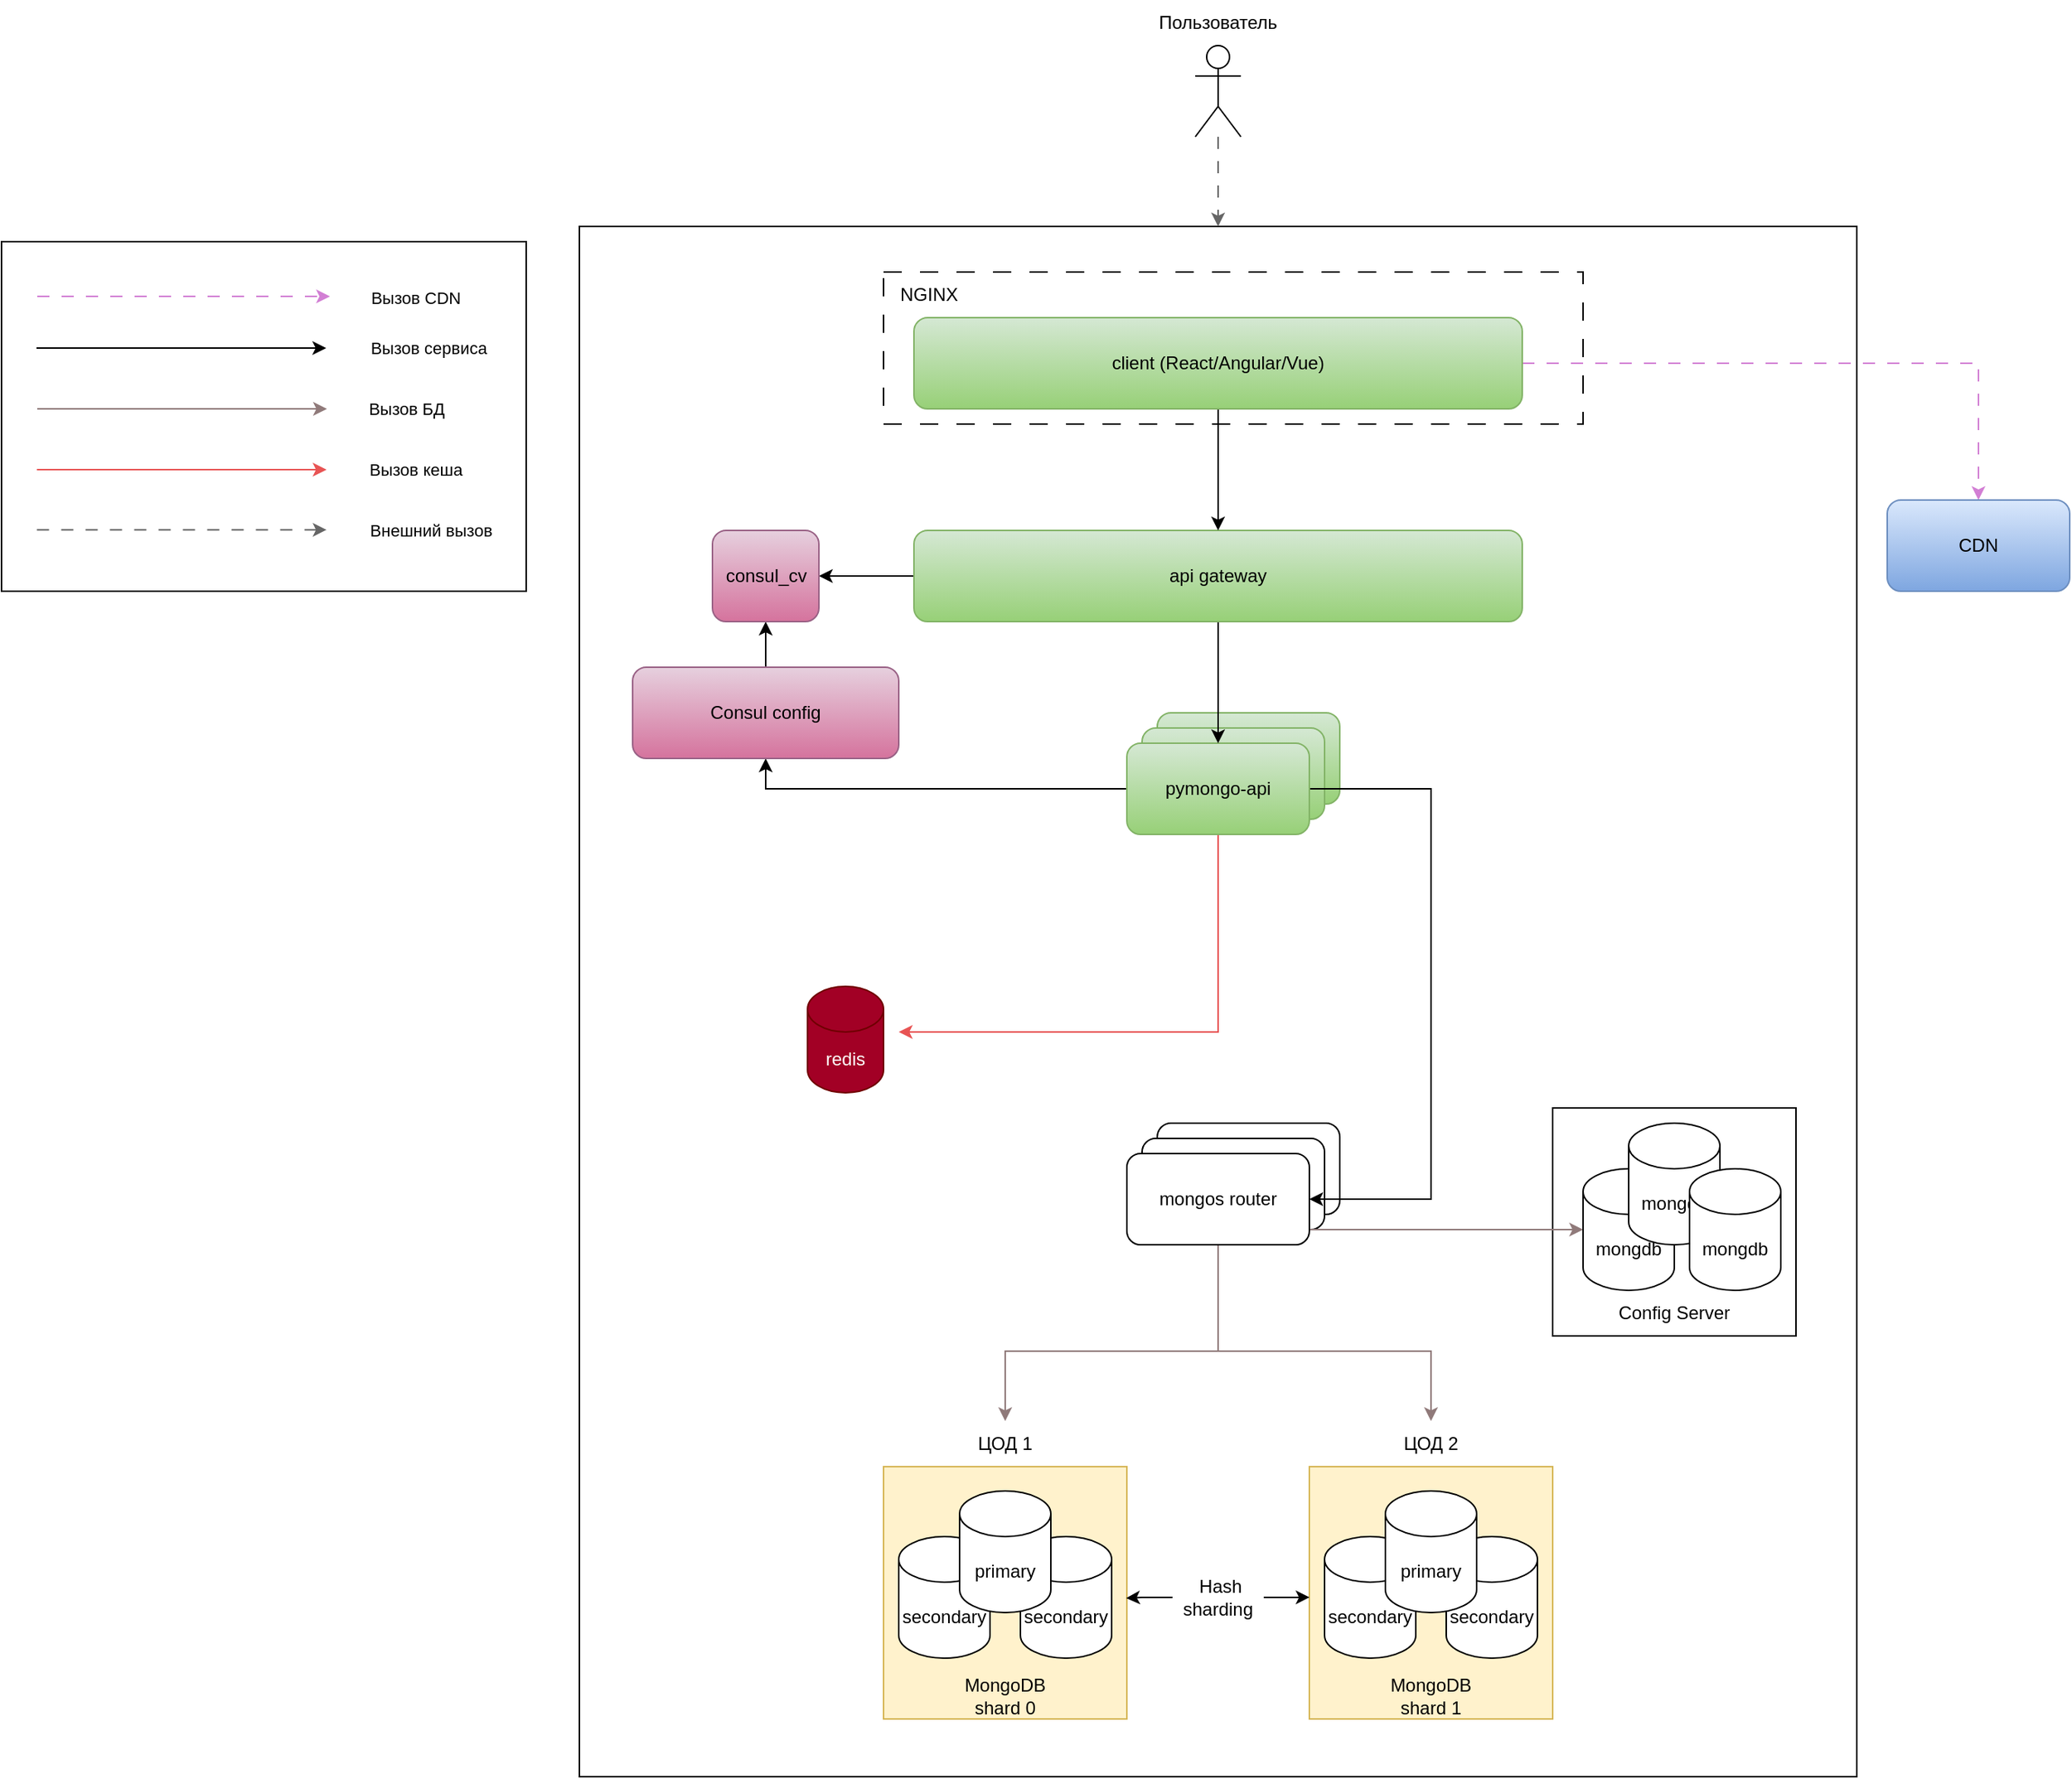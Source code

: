 <mxfile version="23.1.5" type="device">
  <diagram name="Page-1" id="-H_mtQnk-PTXWXPvYvuk">
    <mxGraphModel dx="2587" dy="1655" grid="1" gridSize="10" guides="1" tooltips="1" connect="1" arrows="1" fold="1" page="1" pageScale="1" pageWidth="1169" pageHeight="827" math="0" shadow="0">
      <root>
        <mxCell id="0" />
        <mxCell id="1" parent="0" />
        <mxCell id="Icxdzn66Q8KbmpTiYQE2-18" value="" style="rounded=0;whiteSpace=wrap;html=1;fillColor=none;gradientColor=none;fillStyle=auto;" parent="1" vertex="1">
          <mxGeometry x="120" y="-100" width="840" height="1020" as="geometry" />
        </mxCell>
        <mxCell id="Icxdzn66Q8KbmpTiYQE2-61" value="" style="rounded=0;whiteSpace=wrap;html=1;dashed=1;dashPattern=12 12;fillColor=none;" parent="1" vertex="1">
          <mxGeometry x="320" y="-70" width="460" height="100" as="geometry" />
        </mxCell>
        <mxCell id="fIzVglhIChdaKr7v5SgU-8" value="pymongo-api" style="rounded=1;whiteSpace=wrap;html=1;fillColor=#d5e8d4;strokeColor=#82b366;gradientColor=#97d077;" parent="1" vertex="1">
          <mxGeometry x="500" y="220" width="120" height="60" as="geometry" />
        </mxCell>
        <mxCell id="fIzVglhIChdaKr7v5SgU-6" value="pymongo-api" style="rounded=1;whiteSpace=wrap;html=1;fillColor=#d5e8d4;strokeColor=#82b366;gradientColor=#97d077;" parent="1" vertex="1">
          <mxGeometry x="490" y="230" width="120" height="60" as="geometry" />
        </mxCell>
        <mxCell id="vVhtApy1v7BNJTEuhsdp-12" value="" style="rounded=0;whiteSpace=wrap;html=1;" parent="1" vertex="1">
          <mxGeometry x="760" y="480" width="160" height="150" as="geometry" />
        </mxCell>
        <mxCell id="vVhtApy1v7BNJTEuhsdp-9" value="mongos" style="rounded=1;whiteSpace=wrap;html=1;" parent="1" vertex="1">
          <mxGeometry x="500" y="490" width="120" height="60" as="geometry" />
        </mxCell>
        <mxCell id="vVhtApy1v7BNJTEuhsdp-7" value="mongos" style="rounded=1;whiteSpace=wrap;html=1;" parent="1" vertex="1">
          <mxGeometry x="490" y="500" width="120" height="60" as="geometry" />
        </mxCell>
        <mxCell id="Icxdzn66Q8KbmpTiYQE2-6" value="" style="rounded=0;whiteSpace=wrap;html=1;fillColor=#fff2cc;strokeColor=#d6b656;" parent="1" vertex="1">
          <mxGeometry x="320" y="716" width="160" height="166" as="geometry" />
        </mxCell>
        <mxCell id="Icxdzn66Q8KbmpTiYQE2-2" value="secondary" style="shape=cylinder3;whiteSpace=wrap;html=1;boundedLbl=1;backgroundOutline=1;size=15;" parent="1" vertex="1">
          <mxGeometry x="410" y="762" width="60" height="80" as="geometry" />
        </mxCell>
        <mxCell id="Icxdzn66Q8KbmpTiYQE2-3" value="secondary" style="shape=cylinder3;whiteSpace=wrap;html=1;boundedLbl=1;backgroundOutline=1;size=15;" parent="1" vertex="1">
          <mxGeometry x="330" y="762" width="60" height="80" as="geometry" />
        </mxCell>
        <mxCell id="zA23MoTUsTF4_91t8viU-2" value="primary" style="shape=cylinder3;whiteSpace=wrap;html=1;boundedLbl=1;backgroundOutline=1;size=15;" parent="1" vertex="1">
          <mxGeometry x="370" y="732" width="60" height="80" as="geometry" />
        </mxCell>
        <mxCell id="Icxdzn66Q8KbmpTiYQE2-7" value="MongoDB shard 0" style="text;html=1;align=center;verticalAlign=middle;whiteSpace=wrap;rounded=0;" parent="1" vertex="1">
          <mxGeometry x="370" y="852" width="60" height="30" as="geometry" />
        </mxCell>
        <mxCell id="Icxdzn66Q8KbmpTiYQE2-8" value="" style="rounded=0;whiteSpace=wrap;html=1;fillColor=#fff2cc;strokeColor=#d6b656;" parent="1" vertex="1">
          <mxGeometry x="600" y="716" width="160" height="166" as="geometry" />
        </mxCell>
        <mxCell id="Icxdzn66Q8KbmpTiYQE2-85" style="edgeStyle=orthogonalEdgeStyle;rounded=0;orthogonalLoop=1;jettySize=auto;html=1;entryX=1;entryY=0.5;entryDx=0;entryDy=0;strokeColor=#000000;jumpStyle=gap;" parent="1" source="Icxdzn66Q8KbmpTiYQE2-9" target="vVhtApy1v7BNJTEuhsdp-1" edge="1">
          <mxGeometry relative="1" as="geometry">
            <Array as="points">
              <mxPoint x="680" y="270" />
              <mxPoint x="680" y="540" />
            </Array>
          </mxGeometry>
        </mxCell>
        <mxCell id="fIzVglhIChdaKr7v5SgU-11" style="edgeStyle=orthogonalEdgeStyle;rounded=0;orthogonalLoop=1;jettySize=auto;html=1;entryX=0.5;entryY=1;entryDx=0;entryDy=0;" parent="1" source="Icxdzn66Q8KbmpTiYQE2-9" target="Icxdzn66Q8KbmpTiYQE2-15" edge="1">
          <mxGeometry relative="1" as="geometry">
            <Array as="points">
              <mxPoint x="243" y="270" />
            </Array>
          </mxGeometry>
        </mxCell>
        <mxCell id="fIzVglhIChdaKr7v5SgU-17" style="edgeStyle=orthogonalEdgeStyle;rounded=0;orthogonalLoop=1;jettySize=auto;html=1;entryX=1;entryY=0.5;entryDx=0;entryDy=0;strokeColor=#E85454;" parent="1" source="Icxdzn66Q8KbmpTiYQE2-9" edge="1">
          <mxGeometry relative="1" as="geometry">
            <Array as="points">
              <mxPoint x="540" y="430" />
            </Array>
            <mxPoint x="330" y="430" as="targetPoint" />
          </mxGeometry>
        </mxCell>
        <mxCell id="Icxdzn66Q8KbmpTiYQE2-9" value="pymongo-api" style="rounded=1;whiteSpace=wrap;html=1;fillColor=#d5e8d4;strokeColor=#82b366;gradientColor=#97d077;" parent="1" vertex="1">
          <mxGeometry x="480" y="240" width="120" height="60" as="geometry" />
        </mxCell>
        <mxCell id="Icxdzn66Q8KbmpTiYQE2-10" value="secondary" style="shape=cylinder3;whiteSpace=wrap;html=1;boundedLbl=1;backgroundOutline=1;size=15;" parent="1" vertex="1">
          <mxGeometry x="690" y="762" width="60" height="80" as="geometry" />
        </mxCell>
        <mxCell id="Icxdzn66Q8KbmpTiYQE2-11" value="secondary" style="shape=cylinder3;whiteSpace=wrap;html=1;boundedLbl=1;backgroundOutline=1;size=15;" parent="1" vertex="1">
          <mxGeometry x="610" y="762" width="60" height="80" as="geometry" />
        </mxCell>
        <mxCell id="Icxdzn66Q8KbmpTiYQE2-12" value="primary" style="shape=cylinder3;whiteSpace=wrap;html=1;boundedLbl=1;backgroundOutline=1;size=15;" parent="1" vertex="1">
          <mxGeometry x="650" y="732" width="60" height="80" as="geometry" />
        </mxCell>
        <mxCell id="Icxdzn66Q8KbmpTiYQE2-14" value="MongoDB shard 1" style="text;html=1;align=center;verticalAlign=middle;whiteSpace=wrap;rounded=0;" parent="1" vertex="1">
          <mxGeometry x="650" y="852" width="60" height="30" as="geometry" />
        </mxCell>
        <mxCell id="Icxdzn66Q8KbmpTiYQE2-66" style="edgeStyle=orthogonalEdgeStyle;rounded=0;orthogonalLoop=1;jettySize=auto;html=1;entryX=0.5;entryY=1;entryDx=0;entryDy=0;" parent="1" source="Icxdzn66Q8KbmpTiYQE2-15" target="Icxdzn66Q8KbmpTiYQE2-54" edge="1">
          <mxGeometry relative="1" as="geometry" />
        </mxCell>
        <mxCell id="Icxdzn66Q8KbmpTiYQE2-15" value="Consul config" style="rounded=1;whiteSpace=wrap;html=1;fillColor=#e6d0de;strokeColor=#996185;gradientColor=#d5739d;" parent="1" vertex="1">
          <mxGeometry x="155" y="190" width="175" height="60" as="geometry" />
        </mxCell>
        <mxCell id="Icxdzn66Q8KbmpTiYQE2-20" value="&amp;nbsp;Hash sharding" style="text;html=1;align=center;verticalAlign=middle;whiteSpace=wrap;rounded=0;" parent="1" vertex="1">
          <mxGeometry x="510" y="787" width="60" height="30" as="geometry" />
        </mxCell>
        <mxCell id="Icxdzn66Q8KbmpTiYQE2-22" style="edgeStyle=orthogonalEdgeStyle;rounded=0;orthogonalLoop=1;jettySize=auto;html=1;entryX=0.001;entryY=0.518;entryDx=0;entryDy=0;entryPerimeter=0;" parent="1" source="Icxdzn66Q8KbmpTiYQE2-20" target="Icxdzn66Q8KbmpTiYQE2-8" edge="1">
          <mxGeometry relative="1" as="geometry" />
        </mxCell>
        <mxCell id="Icxdzn66Q8KbmpTiYQE2-24" style="edgeStyle=orthogonalEdgeStyle;rounded=0;orthogonalLoop=1;jettySize=auto;html=1;entryX=0.997;entryY=0.521;entryDx=0;entryDy=0;entryPerimeter=0;" parent="1" source="Icxdzn66Q8KbmpTiYQE2-20" target="Icxdzn66Q8KbmpTiYQE2-6" edge="1">
          <mxGeometry relative="1" as="geometry" />
        </mxCell>
        <mxCell id="Icxdzn66Q8KbmpTiYQE2-27" value="redis" style="shape=cylinder3;whiteSpace=wrap;html=1;boundedLbl=1;backgroundOutline=1;size=15;fillColor=#a20025;strokeColor=#6F0000;fontColor=#ffffff;" parent="1" vertex="1">
          <mxGeometry x="270" y="400" width="50" height="70" as="geometry" />
        </mxCell>
        <mxCell id="Icxdzn66Q8KbmpTiYQE2-55" style="edgeStyle=orthogonalEdgeStyle;rounded=0;orthogonalLoop=1;jettySize=auto;html=1;" parent="1" source="Icxdzn66Q8KbmpTiYQE2-43" target="Icxdzn66Q8KbmpTiYQE2-54" edge="1">
          <mxGeometry relative="1" as="geometry" />
        </mxCell>
        <mxCell id="fIzVglhIChdaKr7v5SgU-9" style="edgeStyle=orthogonalEdgeStyle;rounded=0;orthogonalLoop=1;jettySize=auto;html=1;" parent="1" source="Icxdzn66Q8KbmpTiYQE2-43" target="Icxdzn66Q8KbmpTiYQE2-9" edge="1">
          <mxGeometry relative="1" as="geometry" />
        </mxCell>
        <mxCell id="Icxdzn66Q8KbmpTiYQE2-43" value="api gateway" style="rounded=1;whiteSpace=wrap;html=1;fillColor=#d5e8d4;strokeColor=#82b366;gradientColor=#97d077;" parent="1" vertex="1">
          <mxGeometry x="340" y="100" width="400" height="60" as="geometry" />
        </mxCell>
        <mxCell id="Icxdzn66Q8KbmpTiYQE2-50" style="edgeStyle=orthogonalEdgeStyle;rounded=0;orthogonalLoop=1;jettySize=auto;html=1;dashed=1;dashPattern=8 8;strokeColor=#D27FD4;" parent="1" source="Icxdzn66Q8KbmpTiYQE2-48" target="Icxdzn66Q8KbmpTiYQE2-49" edge="1">
          <mxGeometry relative="1" as="geometry" />
        </mxCell>
        <mxCell id="Icxdzn66Q8KbmpTiYQE2-51" style="edgeStyle=orthogonalEdgeStyle;rounded=0;orthogonalLoop=1;jettySize=auto;html=1;" parent="1" source="Icxdzn66Q8KbmpTiYQE2-48" target="Icxdzn66Q8KbmpTiYQE2-43" edge="1">
          <mxGeometry relative="1" as="geometry" />
        </mxCell>
        <mxCell id="Icxdzn66Q8KbmpTiYQE2-48" value="client (React/Angular/Vue)" style="rounded=1;whiteSpace=wrap;html=1;fillColor=#d5e8d4;gradientColor=#97d077;strokeColor=#82b366;" parent="1" vertex="1">
          <mxGeometry x="340" y="-40" width="400" height="60" as="geometry" />
        </mxCell>
        <mxCell id="Icxdzn66Q8KbmpTiYQE2-49" value="CDN" style="rounded=1;whiteSpace=wrap;html=1;fillColor=#dae8fc;gradientColor=#7ea6e0;strokeColor=#6c8ebf;" parent="1" vertex="1">
          <mxGeometry x="980" y="80" width="120" height="60" as="geometry" />
        </mxCell>
        <mxCell id="Icxdzn66Q8KbmpTiYQE2-54" value="consul_cv" style="rounded=1;whiteSpace=wrap;html=1;fillColor=#e6d0de;gradientColor=#d5739d;strokeColor=#996185;" parent="1" vertex="1">
          <mxGeometry x="207.5" y="100" width="70" height="60" as="geometry" />
        </mxCell>
        <mxCell id="Icxdzn66Q8KbmpTiYQE2-58" value="ЦОД 1" style="text;html=1;align=center;verticalAlign=middle;whiteSpace=wrap;rounded=0;" parent="1" vertex="1">
          <mxGeometry x="370" y="686" width="60" height="30" as="geometry" />
        </mxCell>
        <mxCell id="Icxdzn66Q8KbmpTiYQE2-59" value="ЦОД 2" style="text;html=1;align=center;verticalAlign=middle;whiteSpace=wrap;rounded=0;" parent="1" vertex="1">
          <mxGeometry x="650" y="686" width="60" height="30" as="geometry" />
        </mxCell>
        <mxCell id="Icxdzn66Q8KbmpTiYQE2-62" value="NGINX" style="text;html=1;align=center;verticalAlign=middle;whiteSpace=wrap;rounded=0;" parent="1" vertex="1">
          <mxGeometry x="320" y="-70" width="60" height="30" as="geometry" />
        </mxCell>
        <mxCell id="Icxdzn66Q8KbmpTiYQE2-64" style="edgeStyle=orthogonalEdgeStyle;rounded=0;orthogonalLoop=1;jettySize=auto;html=1;entryX=0.5;entryY=0;entryDx=0;entryDy=0;fillColor=#f5f5f5;gradientColor=#b3b3b3;strokeColor=#666666;dashed=1;dashPattern=8 8;" parent="1" source="Icxdzn66Q8KbmpTiYQE2-63" target="Icxdzn66Q8KbmpTiYQE2-18" edge="1">
          <mxGeometry relative="1" as="geometry" />
        </mxCell>
        <mxCell id="Icxdzn66Q8KbmpTiYQE2-63" value="" style="shape=umlActor;verticalLabelPosition=bottom;verticalAlign=top;html=1;outlineConnect=0;" parent="1" vertex="1">
          <mxGeometry x="525" y="-219" width="30" height="60" as="geometry" />
        </mxCell>
        <mxCell id="Icxdzn66Q8KbmpTiYQE2-67" value="Пользователь" style="text;html=1;align=center;verticalAlign=middle;whiteSpace=wrap;rounded=0;" parent="1" vertex="1">
          <mxGeometry x="510" y="-249" width="60" height="30" as="geometry" />
        </mxCell>
        <mxCell id="Icxdzn66Q8KbmpTiYQE2-77" value="" style="rounded=0;whiteSpace=wrap;html=1;" parent="1" vertex="1">
          <mxGeometry x="-260" y="-90" width="345" height="230" as="geometry" />
        </mxCell>
        <mxCell id="Icxdzn66Q8KbmpTiYQE2-78" style="edgeStyle=orthogonalEdgeStyle;rounded=0;orthogonalLoop=1;jettySize=auto;html=1;dashed=1;dashPattern=8 8;strokeColor=#D27FD4;" parent="1" edge="1">
          <mxGeometry relative="1" as="geometry">
            <mxPoint x="-236.5" y="-54" as="sourcePoint" />
            <mxPoint x="-44" y="-54" as="targetPoint" />
          </mxGeometry>
        </mxCell>
        <mxCell id="Icxdzn66Q8KbmpTiYQE2-95" value="&amp;nbsp; &amp;nbsp; Вызов CDN" style="edgeLabel;html=1;align=center;verticalAlign=middle;resizable=0;points=[];" parent="Icxdzn66Q8KbmpTiYQE2-78" vertex="1" connectable="0">
          <mxGeometry x="0.617" y="-3" relative="1" as="geometry">
            <mxPoint x="87" y="-2" as="offset" />
          </mxGeometry>
        </mxCell>
        <mxCell id="Icxdzn66Q8KbmpTiYQE2-81" style="edgeStyle=orthogonalEdgeStyle;rounded=0;orthogonalLoop=1;jettySize=auto;html=1;strokeColor=#000000;" parent="1" edge="1">
          <mxGeometry relative="1" as="geometry">
            <mxPoint x="-237" y="-20" as="sourcePoint" />
            <mxPoint x="-46.5" y="-20" as="targetPoint" />
          </mxGeometry>
        </mxCell>
        <mxCell id="Icxdzn66Q8KbmpTiYQE2-83" style="edgeStyle=orthogonalEdgeStyle;rounded=0;orthogonalLoop=1;jettySize=auto;html=1;strokeColor=#907a7a;" parent="1" edge="1">
          <mxGeometry relative="1" as="geometry">
            <mxPoint x="-236.5" y="20" as="sourcePoint" />
            <mxPoint x="-46" y="20" as="targetPoint" />
          </mxGeometry>
        </mxCell>
        <mxCell id="Icxdzn66Q8KbmpTiYQE2-96" value="&amp;nbsp; &amp;nbsp;Вызов сервиса" style="edgeLabel;html=1;align=center;verticalAlign=middle;resizable=0;points=[];" parent="1" vertex="1" connectable="0">
          <mxGeometry x="16.003" y="-20" as="geometry" />
        </mxCell>
        <mxCell id="Icxdzn66Q8KbmpTiYQE2-97" value="Вызов БД" style="edgeLabel;html=1;align=center;verticalAlign=middle;resizable=0;points=[];" parent="1" vertex="1" connectable="0">
          <mxGeometry x="6.003" y="20" as="geometry" />
        </mxCell>
        <mxCell id="Icxdzn66Q8KbmpTiYQE2-100" style="edgeStyle=orthogonalEdgeStyle;rounded=0;orthogonalLoop=1;jettySize=auto;html=1;strokeColor=#E85454;" parent="1" edge="1">
          <mxGeometry relative="1" as="geometry">
            <mxPoint x="-236.75" y="60" as="sourcePoint" />
            <mxPoint x="-46.25" y="60" as="targetPoint" />
          </mxGeometry>
        </mxCell>
        <mxCell id="Icxdzn66Q8KbmpTiYQE2-101" value="&amp;nbsp; &amp;nbsp; Вызов кеша" style="edgeLabel;html=1;align=center;verticalAlign=middle;resizable=0;points=[];" parent="1" vertex="1" connectable="0">
          <mxGeometry x="6.004" y="60.0" as="geometry" />
        </mxCell>
        <mxCell id="Icxdzn66Q8KbmpTiYQE2-104" value="&amp;nbsp; &amp;nbsp; Внешний вызов" style="edgeLabel;html=1;align=center;verticalAlign=middle;resizable=0;points=[];" parent="1" vertex="1" connectable="0">
          <mxGeometry x="6.004" y="100.0" as="geometry">
            <mxPoint x="10" as="offset" />
          </mxGeometry>
        </mxCell>
        <mxCell id="Icxdzn66Q8KbmpTiYQE2-105" style="edgeStyle=orthogonalEdgeStyle;rounded=0;orthogonalLoop=1;jettySize=auto;html=1;strokeColor=#666666;dashed=1;dashPattern=8 8;" parent="1" edge="1">
          <mxGeometry relative="1" as="geometry">
            <mxPoint x="-236.75" y="99.6" as="sourcePoint" />
            <mxPoint x="-46.25" y="99.6" as="targetPoint" />
          </mxGeometry>
        </mxCell>
        <mxCell id="vVhtApy1v7BNJTEuhsdp-3" style="edgeStyle=orthogonalEdgeStyle;rounded=0;orthogonalLoop=1;jettySize=auto;html=1;entryX=0.5;entryY=0;entryDx=0;entryDy=0;strokeColor=#907A7A;" parent="1" source="vVhtApy1v7BNJTEuhsdp-1" target="Icxdzn66Q8KbmpTiYQE2-58" edge="1">
          <mxGeometry relative="1" as="geometry">
            <Array as="points">
              <mxPoint x="540" y="640" />
              <mxPoint x="400" y="640" />
            </Array>
          </mxGeometry>
        </mxCell>
        <mxCell id="vVhtApy1v7BNJTEuhsdp-4" style="edgeStyle=orthogonalEdgeStyle;rounded=0;orthogonalLoop=1;jettySize=auto;html=1;entryX=0.5;entryY=0;entryDx=0;entryDy=0;strokeColor=#907A7A;" parent="1" source="vVhtApy1v7BNJTEuhsdp-1" target="Icxdzn66Q8KbmpTiYQE2-59" edge="1">
          <mxGeometry relative="1" as="geometry">
            <Array as="points">
              <mxPoint x="540" y="640" />
              <mxPoint x="680" y="640" />
            </Array>
          </mxGeometry>
        </mxCell>
        <mxCell id="vVhtApy1v7BNJTEuhsdp-6" style="edgeStyle=orthogonalEdgeStyle;rounded=0;orthogonalLoop=1;jettySize=auto;html=1;strokeColor=#907A7A;" parent="1" source="vVhtApy1v7BNJTEuhsdp-1" target="vVhtApy1v7BNJTEuhsdp-5" edge="1">
          <mxGeometry relative="1" as="geometry">
            <Array as="points">
              <mxPoint x="650" y="560" />
              <mxPoint x="650" y="560" />
            </Array>
          </mxGeometry>
        </mxCell>
        <mxCell id="vVhtApy1v7BNJTEuhsdp-1" value="mongos router" style="rounded=1;whiteSpace=wrap;html=1;" parent="1" vertex="1">
          <mxGeometry x="480" y="510" width="120" height="60" as="geometry" />
        </mxCell>
        <mxCell id="vVhtApy1v7BNJTEuhsdp-5" value="mongdb" style="shape=cylinder3;whiteSpace=wrap;html=1;boundedLbl=1;backgroundOutline=1;size=15;" parent="1" vertex="1">
          <mxGeometry x="780" y="520" width="60" height="80" as="geometry" />
        </mxCell>
        <mxCell id="vVhtApy1v7BNJTEuhsdp-10" value="mongdb" style="shape=cylinder3;whiteSpace=wrap;html=1;boundedLbl=1;backgroundOutline=1;size=15;" parent="1" vertex="1">
          <mxGeometry x="810" y="490" width="60" height="80" as="geometry" />
        </mxCell>
        <mxCell id="vVhtApy1v7BNJTEuhsdp-11" value="mongdb" style="shape=cylinder3;whiteSpace=wrap;html=1;boundedLbl=1;backgroundOutline=1;size=15;" parent="1" vertex="1">
          <mxGeometry x="850" y="520" width="60" height="80" as="geometry" />
        </mxCell>
        <mxCell id="vVhtApy1v7BNJTEuhsdp-13" value="Config Server" style="text;html=1;align=center;verticalAlign=middle;whiteSpace=wrap;rounded=0;" parent="1" vertex="1">
          <mxGeometry x="795" y="600" width="90" height="30" as="geometry" />
        </mxCell>
      </root>
    </mxGraphModel>
  </diagram>
</mxfile>
